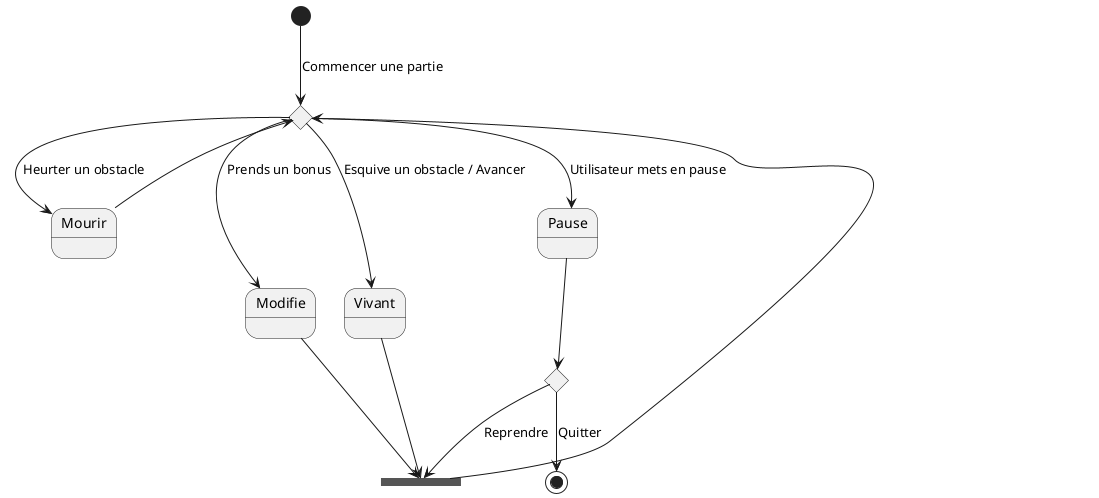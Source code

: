 @startuml

state c <<choice>>
[*] --> c : Commencer une partie
c--> Mourir: Heurter un obstacle
Mourir --> c

c --> Vivant : Esquive un obstacle / Avancer
c --> Modifie : Prends un bonus
c --> Pause : Utilisateur mets en pause

state b <<choice>>
Pause --> b

state join_state <<join>>
b --> join_state : Reprendre
b --> [*] : Quitter
Vivant--> join_state
Modifie --> join_state
join_state --> c

@enduml
